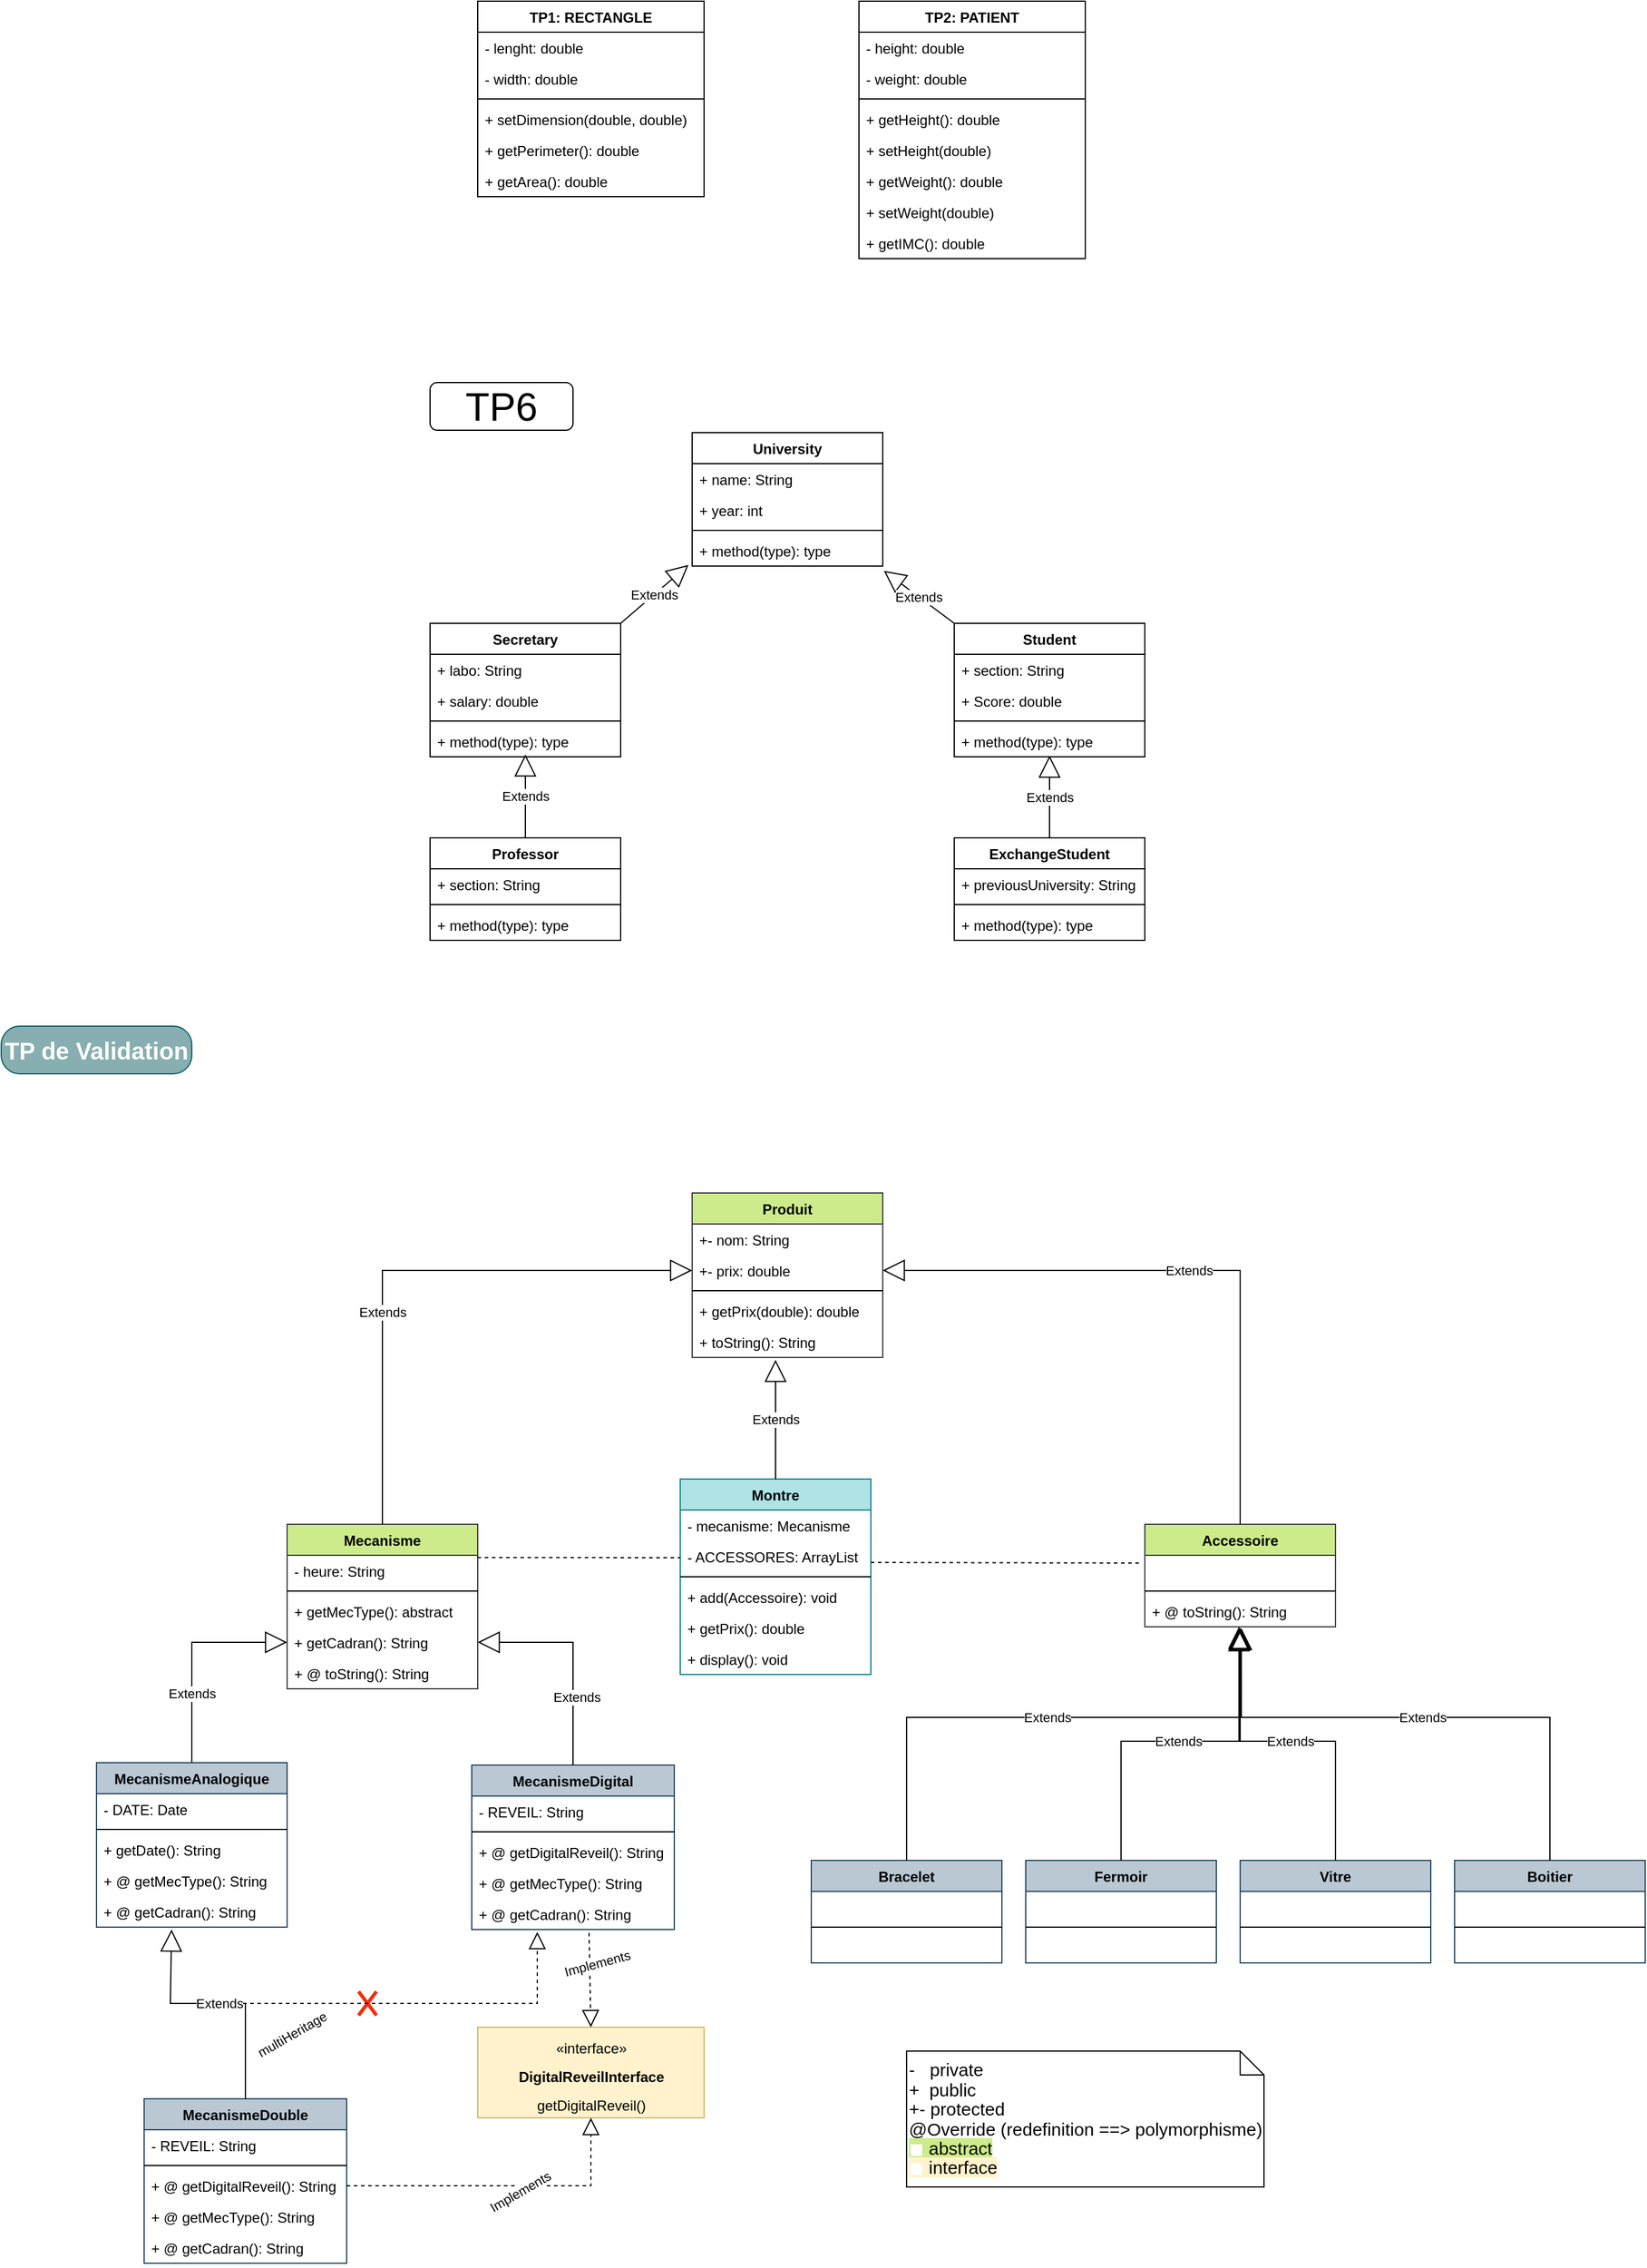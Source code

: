<mxfile version="15.5.6" type="device"><diagram id="7NLvJx-dDChOAggZXdhR" name="Java-POO-TP"><mxGraphModel dx="2292" dy="967" grid="1" gridSize="10" guides="1" tooltips="1" connect="1" arrows="1" fold="1" page="1" pageScale="1" pageWidth="827" pageHeight="1169" math="0" shadow="0"><root><mxCell id="0"/><mxCell id="1" parent="0"/><mxCell id="1Ip_00NGn_N2yyJPVSsx-1" value="TP1: RECTANGLE" style="swimlane;fontStyle=1;align=center;verticalAlign=top;childLayout=stackLayout;horizontal=1;startSize=26;horizontalStack=0;resizeParent=1;resizeParentMax=0;resizeLast=0;collapsible=1;marginBottom=0;" parent="1" vertex="1"><mxGeometry x="120" y="40" width="190" height="164" as="geometry"><mxRectangle x="30" y="40" width="140" height="26" as="alternateBounds"/></mxGeometry></mxCell><mxCell id="1Ip_00NGn_N2yyJPVSsx-2" value="- lenght: double" style="text;strokeColor=none;fillColor=none;align=left;verticalAlign=top;spacingLeft=4;spacingRight=4;overflow=hidden;rotatable=0;points=[[0,0.5],[1,0.5]];portConstraint=eastwest;" parent="1Ip_00NGn_N2yyJPVSsx-1" vertex="1"><mxGeometry y="26" width="190" height="26" as="geometry"/></mxCell><mxCell id="1Ip_00NGn_N2yyJPVSsx-5" value="- width: double" style="text;strokeColor=none;fillColor=none;align=left;verticalAlign=top;spacingLeft=4;spacingRight=4;overflow=hidden;rotatable=0;points=[[0,0.5],[1,0.5]];portConstraint=eastwest;" parent="1Ip_00NGn_N2yyJPVSsx-1" vertex="1"><mxGeometry y="52" width="190" height="26" as="geometry"/></mxCell><mxCell id="1Ip_00NGn_N2yyJPVSsx-3" value="" style="line;strokeWidth=1;fillColor=none;align=left;verticalAlign=middle;spacingTop=-1;spacingLeft=3;spacingRight=3;rotatable=0;labelPosition=right;points=[];portConstraint=eastwest;" parent="1Ip_00NGn_N2yyJPVSsx-1" vertex="1"><mxGeometry y="78" width="190" height="8" as="geometry"/></mxCell><mxCell id="1Ip_00NGn_N2yyJPVSsx-12" value="+ setDimension(double, double)" style="text;strokeColor=none;fillColor=none;align=left;verticalAlign=top;spacingLeft=4;spacingRight=4;overflow=hidden;rotatable=0;points=[[0,0.5],[1,0.5]];portConstraint=eastwest;" parent="1Ip_00NGn_N2yyJPVSsx-1" vertex="1"><mxGeometry y="86" width="190" height="26" as="geometry"/></mxCell><mxCell id="1Ip_00NGn_N2yyJPVSsx-4" value="+ getPerimeter(): double" style="text;strokeColor=none;fillColor=none;align=left;verticalAlign=top;spacingLeft=4;spacingRight=4;overflow=hidden;rotatable=0;points=[[0,0.5],[1,0.5]];portConstraint=eastwest;" parent="1Ip_00NGn_N2yyJPVSsx-1" vertex="1"><mxGeometry y="112" width="190" height="26" as="geometry"/></mxCell><mxCell id="1Ip_00NGn_N2yyJPVSsx-11" value="+ getArea(): double" style="text;strokeColor=none;fillColor=none;align=left;verticalAlign=top;spacingLeft=4;spacingRight=4;overflow=hidden;rotatable=0;points=[[0,0.5],[1,0.5]];portConstraint=eastwest;" parent="1Ip_00NGn_N2yyJPVSsx-1" vertex="1"><mxGeometry y="138" width="190" height="26" as="geometry"/></mxCell><mxCell id="1Ip_00NGn_N2yyJPVSsx-6" value="TP2: PATIENT" style="swimlane;fontStyle=1;align=center;verticalAlign=top;childLayout=stackLayout;horizontal=1;startSize=26;horizontalStack=0;resizeParent=1;resizeParentMax=0;resizeLast=0;collapsible=1;marginBottom=0;" parent="1" vertex="1"><mxGeometry x="440" y="40" width="190" height="216" as="geometry"/></mxCell><mxCell id="1Ip_00NGn_N2yyJPVSsx-7" value="- height: double" style="text;strokeColor=none;fillColor=none;align=left;verticalAlign=top;spacingLeft=4;spacingRight=4;overflow=hidden;rotatable=0;points=[[0,0.5],[1,0.5]];portConstraint=eastwest;" parent="1Ip_00NGn_N2yyJPVSsx-6" vertex="1"><mxGeometry y="26" width="190" height="26" as="geometry"/></mxCell><mxCell id="1Ip_00NGn_N2yyJPVSsx-9" value="- weight: double" style="text;strokeColor=none;fillColor=none;align=left;verticalAlign=top;spacingLeft=4;spacingRight=4;overflow=hidden;rotatable=0;points=[[0,0.5],[1,0.5]];portConstraint=eastwest;" parent="1Ip_00NGn_N2yyJPVSsx-6" vertex="1"><mxGeometry y="52" width="190" height="26" as="geometry"/></mxCell><mxCell id="1Ip_00NGn_N2yyJPVSsx-8" value="" style="line;strokeWidth=1;fillColor=none;align=left;verticalAlign=middle;spacingTop=-1;spacingLeft=3;spacingRight=3;rotatable=0;labelPosition=right;points=[];portConstraint=eastwest;" parent="1Ip_00NGn_N2yyJPVSsx-6" vertex="1"><mxGeometry y="78" width="190" height="8" as="geometry"/></mxCell><mxCell id="1Ip_00NGn_N2yyJPVSsx-10" value="+ getHeight(): double" style="text;strokeColor=none;fillColor=none;align=left;verticalAlign=top;spacingLeft=4;spacingRight=4;overflow=hidden;rotatable=0;points=[[0,0.5],[1,0.5]];portConstraint=eastwest;" parent="1Ip_00NGn_N2yyJPVSsx-6" vertex="1"><mxGeometry y="86" width="190" height="26" as="geometry"/></mxCell><mxCell id="1Ip_00NGn_N2yyJPVSsx-17" value="+ setHeight(double)" style="text;strokeColor=none;fillColor=none;align=left;verticalAlign=top;spacingLeft=4;spacingRight=4;overflow=hidden;rotatable=0;points=[[0,0.5],[1,0.5]];portConstraint=eastwest;" parent="1Ip_00NGn_N2yyJPVSsx-6" vertex="1"><mxGeometry y="112" width="190" height="26" as="geometry"/></mxCell><mxCell id="1Ip_00NGn_N2yyJPVSsx-13" value="+ getWeight(): double" style="text;strokeColor=none;fillColor=none;align=left;verticalAlign=top;spacingLeft=4;spacingRight=4;overflow=hidden;rotatable=0;points=[[0,0.5],[1,0.5]];portConstraint=eastwest;" parent="1Ip_00NGn_N2yyJPVSsx-6" vertex="1"><mxGeometry y="138" width="190" height="26" as="geometry"/></mxCell><mxCell id="1Ip_00NGn_N2yyJPVSsx-18" value="+ setWeight(double)" style="text;strokeColor=none;fillColor=none;align=left;verticalAlign=top;spacingLeft=4;spacingRight=4;overflow=hidden;rotatable=0;points=[[0,0.5],[1,0.5]];portConstraint=eastwest;" parent="1Ip_00NGn_N2yyJPVSsx-6" vertex="1"><mxGeometry y="164" width="190" height="26" as="geometry"/></mxCell><mxCell id="1Ip_00NGn_N2yyJPVSsx-14" value="+ getIMC(): double" style="text;strokeColor=none;fillColor=none;align=left;verticalAlign=top;spacingLeft=4;spacingRight=4;overflow=hidden;rotatable=0;points=[[0,0.5],[1,0.5]];portConstraint=eastwest;" parent="1Ip_00NGn_N2yyJPVSsx-6" vertex="1"><mxGeometry y="190" width="190" height="26" as="geometry"/></mxCell><mxCell id="AFvJJXjj4XspYQ_Ao5Xr-1" value="Professor" style="swimlane;fontStyle=1;align=center;verticalAlign=top;childLayout=stackLayout;horizontal=1;startSize=26;horizontalStack=0;resizeParent=1;resizeParentMax=0;resizeLast=0;collapsible=1;marginBottom=0;" parent="1" vertex="1"><mxGeometry x="80" y="742" width="160" height="86" as="geometry"/></mxCell><mxCell id="AFvJJXjj4XspYQ_Ao5Xr-2" value="+ section: String" style="text;strokeColor=none;fillColor=none;align=left;verticalAlign=top;spacingLeft=4;spacingRight=4;overflow=hidden;rotatable=0;points=[[0,0.5],[1,0.5]];portConstraint=eastwest;" parent="AFvJJXjj4XspYQ_Ao5Xr-1" vertex="1"><mxGeometry y="26" width="160" height="26" as="geometry"/></mxCell><mxCell id="AFvJJXjj4XspYQ_Ao5Xr-3" value="" style="line;strokeWidth=1;fillColor=none;align=left;verticalAlign=middle;spacingTop=-1;spacingLeft=3;spacingRight=3;rotatable=0;labelPosition=right;points=[];portConstraint=eastwest;" parent="AFvJJXjj4XspYQ_Ao5Xr-1" vertex="1"><mxGeometry y="52" width="160" height="8" as="geometry"/></mxCell><mxCell id="AFvJJXjj4XspYQ_Ao5Xr-4" value="+ method(type): type" style="text;strokeColor=none;fillColor=none;align=left;verticalAlign=top;spacingLeft=4;spacingRight=4;overflow=hidden;rotatable=0;points=[[0,0.5],[1,0.5]];portConstraint=eastwest;" parent="AFvJJXjj4XspYQ_Ao5Xr-1" vertex="1"><mxGeometry y="60" width="160" height="26" as="geometry"/></mxCell><mxCell id="AFvJJXjj4XspYQ_Ao5Xr-9" value="ExchangeStudent" style="swimlane;fontStyle=1;align=center;verticalAlign=top;childLayout=stackLayout;horizontal=1;startSize=26;horizontalStack=0;resizeParent=1;resizeParentMax=0;resizeLast=0;collapsible=1;marginBottom=0;" parent="1" vertex="1"><mxGeometry x="520" y="742" width="160" height="86" as="geometry"/></mxCell><mxCell id="AFvJJXjj4XspYQ_Ao5Xr-10" value="+ previousUniversity: String" style="text;strokeColor=none;fillColor=none;align=left;verticalAlign=top;spacingLeft=4;spacingRight=4;overflow=hidden;rotatable=0;points=[[0,0.5],[1,0.5]];portConstraint=eastwest;" parent="AFvJJXjj4XspYQ_Ao5Xr-9" vertex="1"><mxGeometry y="26" width="160" height="26" as="geometry"/></mxCell><mxCell id="AFvJJXjj4XspYQ_Ao5Xr-11" value="" style="line;strokeWidth=1;fillColor=none;align=left;verticalAlign=middle;spacingTop=-1;spacingLeft=3;spacingRight=3;rotatable=0;labelPosition=right;points=[];portConstraint=eastwest;" parent="AFvJJXjj4XspYQ_Ao5Xr-9" vertex="1"><mxGeometry y="52" width="160" height="8" as="geometry"/></mxCell><mxCell id="AFvJJXjj4XspYQ_Ao5Xr-12" value="+ method(type): type" style="text;strokeColor=none;fillColor=none;align=left;verticalAlign=top;spacingLeft=4;spacingRight=4;overflow=hidden;rotatable=0;points=[[0,0.5],[1,0.5]];portConstraint=eastwest;" parent="AFvJJXjj4XspYQ_Ao5Xr-9" vertex="1"><mxGeometry y="60" width="160" height="26" as="geometry"/></mxCell><mxCell id="AFvJJXjj4XspYQ_Ao5Xr-17" value="Student" style="swimlane;fontStyle=1;align=center;verticalAlign=top;childLayout=stackLayout;horizontal=1;startSize=26;horizontalStack=0;resizeParent=1;resizeParentMax=0;resizeLast=0;collapsible=1;marginBottom=0;" parent="1" vertex="1"><mxGeometry x="520" y="562" width="160" height="112" as="geometry"/></mxCell><mxCell id="AFvJJXjj4XspYQ_Ao5Xr-18" value="+ section: String" style="text;strokeColor=none;fillColor=none;align=left;verticalAlign=top;spacingLeft=4;spacingRight=4;overflow=hidden;rotatable=0;points=[[0,0.5],[1,0.5]];portConstraint=eastwest;" parent="AFvJJXjj4XspYQ_Ao5Xr-17" vertex="1"><mxGeometry y="26" width="160" height="26" as="geometry"/></mxCell><mxCell id="AFvJJXjj4XspYQ_Ao5Xr-19" value="+ Score: double" style="text;strokeColor=none;fillColor=none;align=left;verticalAlign=top;spacingLeft=4;spacingRight=4;overflow=hidden;rotatable=0;points=[[0,0.5],[1,0.5]];portConstraint=eastwest;" parent="AFvJJXjj4XspYQ_Ao5Xr-17" vertex="1"><mxGeometry y="52" width="160" height="26" as="geometry"/></mxCell><mxCell id="AFvJJXjj4XspYQ_Ao5Xr-20" value="" style="line;strokeWidth=1;fillColor=none;align=left;verticalAlign=middle;spacingTop=-1;spacingLeft=3;spacingRight=3;rotatable=0;labelPosition=right;points=[];portConstraint=eastwest;" parent="AFvJJXjj4XspYQ_Ao5Xr-17" vertex="1"><mxGeometry y="78" width="160" height="8" as="geometry"/></mxCell><mxCell id="AFvJJXjj4XspYQ_Ao5Xr-21" value="+ method(type): type" style="text;strokeColor=none;fillColor=none;align=left;verticalAlign=top;spacingLeft=4;spacingRight=4;overflow=hidden;rotatable=0;points=[[0,0.5],[1,0.5]];portConstraint=eastwest;" parent="AFvJJXjj4XspYQ_Ao5Xr-17" vertex="1"><mxGeometry y="86" width="160" height="26" as="geometry"/></mxCell><mxCell id="AFvJJXjj4XspYQ_Ao5Xr-22" value="Secretary" style="swimlane;fontStyle=1;align=center;verticalAlign=top;childLayout=stackLayout;horizontal=1;startSize=26;horizontalStack=0;resizeParent=1;resizeParentMax=0;resizeLast=0;collapsible=1;marginBottom=0;" parent="1" vertex="1"><mxGeometry x="80" y="562" width="160" height="112" as="geometry"/></mxCell><mxCell id="AFvJJXjj4XspYQ_Ao5Xr-23" value="+ labo: String" style="text;strokeColor=none;fillColor=none;align=left;verticalAlign=top;spacingLeft=4;spacingRight=4;overflow=hidden;rotatable=0;points=[[0,0.5],[1,0.5]];portConstraint=eastwest;" parent="AFvJJXjj4XspYQ_Ao5Xr-22" vertex="1"><mxGeometry y="26" width="160" height="26" as="geometry"/></mxCell><mxCell id="AFvJJXjj4XspYQ_Ao5Xr-24" value="+ salary: double" style="text;strokeColor=none;fillColor=none;align=left;verticalAlign=top;spacingLeft=4;spacingRight=4;overflow=hidden;rotatable=0;points=[[0,0.5],[1,0.5]];portConstraint=eastwest;" parent="AFvJJXjj4XspYQ_Ao5Xr-22" vertex="1"><mxGeometry y="52" width="160" height="26" as="geometry"/></mxCell><mxCell id="AFvJJXjj4XspYQ_Ao5Xr-25" value="" style="line;strokeWidth=1;fillColor=none;align=left;verticalAlign=middle;spacingTop=-1;spacingLeft=3;spacingRight=3;rotatable=0;labelPosition=right;points=[];portConstraint=eastwest;" parent="AFvJJXjj4XspYQ_Ao5Xr-22" vertex="1"><mxGeometry y="78" width="160" height="8" as="geometry"/></mxCell><mxCell id="AFvJJXjj4XspYQ_Ao5Xr-26" value="+ method(type): type" style="text;strokeColor=none;fillColor=none;align=left;verticalAlign=top;spacingLeft=4;spacingRight=4;overflow=hidden;rotatable=0;points=[[0,0.5],[1,0.5]];portConstraint=eastwest;" parent="AFvJJXjj4XspYQ_Ao5Xr-22" vertex="1"><mxGeometry y="86" width="160" height="26" as="geometry"/></mxCell><mxCell id="AFvJJXjj4XspYQ_Ao5Xr-27" value="University" style="swimlane;fontStyle=1;align=center;verticalAlign=top;childLayout=stackLayout;horizontal=1;startSize=26;horizontalStack=0;resizeParent=1;resizeParentMax=0;resizeLast=0;collapsible=1;marginBottom=0;" parent="1" vertex="1"><mxGeometry x="300" y="402" width="160" height="112" as="geometry"/></mxCell><mxCell id="AFvJJXjj4XspYQ_Ao5Xr-28" value="+ name: String" style="text;strokeColor=none;fillColor=none;align=left;verticalAlign=top;spacingLeft=4;spacingRight=4;overflow=hidden;rotatable=0;points=[[0,0.5],[1,0.5]];portConstraint=eastwest;" parent="AFvJJXjj4XspYQ_Ao5Xr-27" vertex="1"><mxGeometry y="26" width="160" height="26" as="geometry"/></mxCell><mxCell id="AFvJJXjj4XspYQ_Ao5Xr-29" value="+ year: int" style="text;strokeColor=none;fillColor=none;align=left;verticalAlign=top;spacingLeft=4;spacingRight=4;overflow=hidden;rotatable=0;points=[[0,0.5],[1,0.5]];portConstraint=eastwest;" parent="AFvJJXjj4XspYQ_Ao5Xr-27" vertex="1"><mxGeometry y="52" width="160" height="26" as="geometry"/></mxCell><mxCell id="AFvJJXjj4XspYQ_Ao5Xr-30" value="" style="line;strokeWidth=1;fillColor=none;align=left;verticalAlign=middle;spacingTop=-1;spacingLeft=3;spacingRight=3;rotatable=0;labelPosition=right;points=[];portConstraint=eastwest;" parent="AFvJJXjj4XspYQ_Ao5Xr-27" vertex="1"><mxGeometry y="78" width="160" height="8" as="geometry"/></mxCell><mxCell id="AFvJJXjj4XspYQ_Ao5Xr-31" value="+ method(type): type" style="text;strokeColor=none;fillColor=none;align=left;verticalAlign=top;spacingLeft=4;spacingRight=4;overflow=hidden;rotatable=0;points=[[0,0.5],[1,0.5]];portConstraint=eastwest;" parent="AFvJJXjj4XspYQ_Ao5Xr-27" vertex="1"><mxGeometry y="86" width="160" height="26" as="geometry"/></mxCell><mxCell id="AFvJJXjj4XspYQ_Ao5Xr-32" value="Extends" style="endArrow=block;endSize=16;endFill=0;html=1;rounded=0;entryX=-0.019;entryY=0.962;entryDx=0;entryDy=0;entryPerimeter=0;exitX=1;exitY=0;exitDx=0;exitDy=0;" parent="1" source="AFvJJXjj4XspYQ_Ao5Xr-22" target="AFvJJXjj4XspYQ_Ao5Xr-31" edge="1"><mxGeometry width="160" relative="1" as="geometry"><mxPoint x="20" y="552" as="sourcePoint"/><mxPoint x="180" y="552" as="targetPoint"/></mxGeometry></mxCell><mxCell id="AFvJJXjj4XspYQ_Ao5Xr-33" value="Extends" style="endArrow=block;endSize=16;endFill=0;html=1;rounded=0;entryX=1.006;entryY=1.154;entryDx=0;entryDy=0;entryPerimeter=0;exitX=0;exitY=0;exitDx=0;exitDy=0;" parent="1" source="AFvJJXjj4XspYQ_Ao5Xr-17" target="AFvJJXjj4XspYQ_Ao5Xr-31" edge="1"><mxGeometry width="160" relative="1" as="geometry"><mxPoint x="250" y="640" as="sourcePoint"/><mxPoint x="363" y="554.002" as="targetPoint"/></mxGeometry></mxCell><mxCell id="AFvJJXjj4XspYQ_Ao5Xr-34" value="Extends" style="endArrow=block;endSize=16;endFill=0;html=1;rounded=0;exitX=0.5;exitY=0;exitDx=0;exitDy=0;" parent="1" source="AFvJJXjj4XspYQ_Ao5Xr-1" edge="1"><mxGeometry width="160" relative="1" as="geometry"><mxPoint x="-30" y="802" as="sourcePoint"/><mxPoint x="160" y="672" as="targetPoint"/></mxGeometry></mxCell><mxCell id="AFvJJXjj4XspYQ_Ao5Xr-35" value="Extends" style="endArrow=block;endSize=16;endFill=0;html=1;rounded=0;entryX=0.5;entryY=0.962;entryDx=0;entryDy=0;entryPerimeter=0;exitX=0.5;exitY=0;exitDx=0;exitDy=0;" parent="1" source="AFvJJXjj4XspYQ_Ao5Xr-9" target="AFvJJXjj4XspYQ_Ao5Xr-21" edge="1"><mxGeometry width="160" relative="1" as="geometry"><mxPoint x="550" y="802" as="sourcePoint"/><mxPoint x="606.96" y="812.002" as="targetPoint"/></mxGeometry></mxCell><mxCell id="AFvJJXjj4XspYQ_Ao5Xr-36" value="&lt;font style=&quot;font-size: 33px&quot;&gt;TP6&lt;/font&gt;" style="rounded=1;whiteSpace=wrap;html=1;" parent="1" vertex="1"><mxGeometry x="80" y="360" width="120" height="40" as="geometry"/></mxCell><mxCell id="9vx7oB6slIknkh0LOiSo-1" value="Produit" style="swimlane;fontStyle=1;align=center;verticalAlign=top;childLayout=stackLayout;horizontal=1;startSize=26;horizontalStack=0;resizeParent=1;resizeParentMax=0;resizeLast=0;collapsible=1;marginBottom=0;fillColor=#cdeb8b;strokeColor=#36393d;" parent="1" vertex="1"><mxGeometry x="300" y="1040" width="160" height="138" as="geometry"><mxRectangle x="300" y="1040" width="70" height="26" as="alternateBounds"/></mxGeometry></mxCell><mxCell id="9vx7oB6slIknkh0LOiSo-68" value="+- nom: String" style="text;strokeColor=none;fillColor=none;align=left;verticalAlign=top;spacingLeft=4;spacingRight=4;overflow=hidden;rotatable=0;points=[[0,0.5],[1,0.5]];portConstraint=eastwest;" parent="9vx7oB6slIknkh0LOiSo-1" vertex="1"><mxGeometry y="26" width="160" height="26" as="geometry"/></mxCell><mxCell id="9vx7oB6slIknkh0LOiSo-2" value="+- prix: double" style="text;strokeColor=none;fillColor=none;align=left;verticalAlign=top;spacingLeft=4;spacingRight=4;overflow=hidden;rotatable=0;points=[[0,0.5],[1,0.5]];portConstraint=eastwest;" parent="9vx7oB6slIknkh0LOiSo-1" vertex="1"><mxGeometry y="52" width="160" height="26" as="geometry"/></mxCell><mxCell id="9vx7oB6slIknkh0LOiSo-3" value="" style="line;strokeWidth=1;fillColor=none;align=left;verticalAlign=middle;spacingTop=-1;spacingLeft=3;spacingRight=3;rotatable=0;labelPosition=right;points=[];portConstraint=eastwest;" parent="9vx7oB6slIknkh0LOiSo-1" vertex="1"><mxGeometry y="78" width="160" height="8" as="geometry"/></mxCell><mxCell id="9vx7oB6slIknkh0LOiSo-4" value="+ getPrix(double): double" style="text;strokeColor=none;fillColor=none;align=left;verticalAlign=top;spacingLeft=4;spacingRight=4;overflow=hidden;rotatable=0;points=[[0,0.5],[1,0.5]];portConstraint=eastwest;" parent="9vx7oB6slIknkh0LOiSo-1" vertex="1"><mxGeometry y="86" width="160" height="26" as="geometry"/></mxCell><mxCell id="9vx7oB6slIknkh0LOiSo-82" value="+ toString(): String" style="text;strokeColor=none;fillColor=none;align=left;verticalAlign=top;spacingLeft=4;spacingRight=4;overflow=hidden;rotatable=0;points=[[0,0.5],[1,0.5]];portConstraint=eastwest;" parent="9vx7oB6slIknkh0LOiSo-1" vertex="1"><mxGeometry y="112" width="160" height="26" as="geometry"/></mxCell><mxCell id="9vx7oB6slIknkh0LOiSo-9" value="Montre" style="swimlane;fontStyle=1;align=center;verticalAlign=top;childLayout=stackLayout;horizontal=1;startSize=26;horizontalStack=0;resizeParent=1;resizeParentMax=0;resizeLast=0;collapsible=1;marginBottom=0;fillColor=#b0e3e6;strokeColor=#0e8088;" parent="1" vertex="1"><mxGeometry x="290" y="1280" width="160" height="164" as="geometry"/></mxCell><mxCell id="9vx7oB6slIknkh0LOiSo-10" value="- mecanisme: Mecanisme" style="text;strokeColor=none;fillColor=none;align=left;verticalAlign=top;spacingLeft=4;spacingRight=4;overflow=hidden;rotatable=0;points=[[0,0.5],[1,0.5]];portConstraint=eastwest;" parent="9vx7oB6slIknkh0LOiSo-9" vertex="1"><mxGeometry y="26" width="160" height="26" as="geometry"/></mxCell><mxCell id="9vx7oB6slIknkh0LOiSo-83" value="- ACCESSORES: ArrayList" style="text;strokeColor=none;fillColor=none;align=left;verticalAlign=top;spacingLeft=4;spacingRight=4;overflow=hidden;rotatable=0;points=[[0,0.5],[1,0.5]];portConstraint=eastwest;" parent="9vx7oB6slIknkh0LOiSo-9" vertex="1"><mxGeometry y="52" width="160" height="26" as="geometry"/></mxCell><mxCell id="9vx7oB6slIknkh0LOiSo-11" value="" style="line;strokeWidth=1;fillColor=none;align=left;verticalAlign=middle;spacingTop=-1;spacingLeft=3;spacingRight=3;rotatable=0;labelPosition=right;points=[];portConstraint=eastwest;" parent="9vx7oB6slIknkh0LOiSo-9" vertex="1"><mxGeometry y="78" width="160" height="8" as="geometry"/></mxCell><mxCell id="9vx7oB6slIknkh0LOiSo-12" value="+ add(Accessoire): void" style="text;strokeColor=none;fillColor=none;align=left;verticalAlign=top;spacingLeft=4;spacingRight=4;overflow=hidden;rotatable=0;points=[[0,0.5],[1,0.5]];portConstraint=eastwest;" parent="9vx7oB6slIknkh0LOiSo-9" vertex="1"><mxGeometry y="86" width="160" height="26" as="geometry"/></mxCell><mxCell id="9vx7oB6slIknkh0LOiSo-84" value="+ getPrix(): double" style="text;strokeColor=none;fillColor=none;align=left;verticalAlign=top;spacingLeft=4;spacingRight=4;overflow=hidden;rotatable=0;points=[[0,0.5],[1,0.5]];portConstraint=eastwest;" parent="9vx7oB6slIknkh0LOiSo-9" vertex="1"><mxGeometry y="112" width="160" height="26" as="geometry"/></mxCell><mxCell id="9vx7oB6slIknkh0LOiSo-85" value="+ display(): void" style="text;strokeColor=none;fillColor=none;align=left;verticalAlign=top;spacingLeft=4;spacingRight=4;overflow=hidden;rotatable=0;points=[[0,0.5],[1,0.5]];portConstraint=eastwest;" parent="9vx7oB6slIknkh0LOiSo-9" vertex="1"><mxGeometry y="138" width="160" height="26" as="geometry"/></mxCell><mxCell id="9vx7oB6slIknkh0LOiSo-13" value="Mecanisme" style="swimlane;fontStyle=1;align=center;verticalAlign=top;childLayout=stackLayout;horizontal=1;startSize=26;horizontalStack=0;resizeParent=1;resizeParentMax=0;resizeLast=0;collapsible=1;marginBottom=0;fillColor=#cdeb8b;strokeColor=#36393d;" parent="1" vertex="1"><mxGeometry x="-40" y="1318" width="160" height="138" as="geometry"><mxRectangle x="-40" y="1318" width="100" height="26" as="alternateBounds"/></mxGeometry></mxCell><mxCell id="9vx7oB6slIknkh0LOiSo-14" value="- heure: String" style="text;strokeColor=none;fillColor=none;align=left;verticalAlign=top;spacingLeft=4;spacingRight=4;overflow=hidden;rotatable=0;points=[[0,0.5],[1,0.5]];portConstraint=eastwest;" parent="9vx7oB6slIknkh0LOiSo-13" vertex="1"><mxGeometry y="26" width="160" height="26" as="geometry"/></mxCell><mxCell id="9vx7oB6slIknkh0LOiSo-15" value="" style="line;strokeWidth=1;fillColor=none;align=left;verticalAlign=middle;spacingTop=-1;spacingLeft=3;spacingRight=3;rotatable=0;labelPosition=right;points=[];portConstraint=eastwest;" parent="9vx7oB6slIknkh0LOiSo-13" vertex="1"><mxGeometry y="52" width="160" height="8" as="geometry"/></mxCell><mxCell id="9vx7oB6slIknkh0LOiSo-16" value="+ getMecType(): abstract" style="text;strokeColor=none;fillColor=none;align=left;verticalAlign=top;spacingLeft=4;spacingRight=4;overflow=hidden;rotatable=0;points=[[0,0.5],[1,0.5]];portConstraint=eastwest;" parent="9vx7oB6slIknkh0LOiSo-13" vertex="1"><mxGeometry y="60" width="160" height="26" as="geometry"/></mxCell><mxCell id="9vx7oB6slIknkh0LOiSo-62" value="+ getCadran(): String" style="text;strokeColor=none;fillColor=none;align=left;verticalAlign=top;spacingLeft=4;spacingRight=4;overflow=hidden;rotatable=0;points=[[0,0.5],[1,0.5]];portConstraint=eastwest;" parent="9vx7oB6slIknkh0LOiSo-13" vertex="1"><mxGeometry y="86" width="160" height="26" as="geometry"/></mxCell><mxCell id="9vx7oB6slIknkh0LOiSo-86" value="+ @ toString(): String" style="text;strokeColor=none;fillColor=none;align=left;verticalAlign=top;spacingLeft=4;spacingRight=4;overflow=hidden;rotatable=0;points=[[0,0.5],[1,0.5]];portConstraint=eastwest;" parent="9vx7oB6slIknkh0LOiSo-13" vertex="1"><mxGeometry y="112" width="160" height="26" as="geometry"/></mxCell><mxCell id="9vx7oB6slIknkh0LOiSo-17" value="Accessoire" style="swimlane;fontStyle=1;align=center;verticalAlign=top;childLayout=stackLayout;horizontal=1;startSize=26;horizontalStack=0;resizeParent=1;resizeParentMax=0;resizeLast=0;collapsible=1;marginBottom=0;fillColor=#cdeb8b;strokeColor=#36393d;" parent="1" vertex="1"><mxGeometry x="680" y="1318" width="160" height="86" as="geometry"/></mxCell><mxCell id="9vx7oB6slIknkh0LOiSo-69" value="   " style="text;strokeColor=none;fillColor=none;align=left;verticalAlign=top;spacingLeft=4;spacingRight=4;overflow=hidden;rotatable=0;points=[[0,0.5],[1,0.5]];portConstraint=eastwest;" parent="9vx7oB6slIknkh0LOiSo-17" vertex="1"><mxGeometry y="26" width="160" height="26" as="geometry"/></mxCell><mxCell id="9vx7oB6slIknkh0LOiSo-19" value="" style="line;strokeWidth=1;fillColor=none;align=left;verticalAlign=middle;spacingTop=-1;spacingLeft=3;spacingRight=3;rotatable=0;labelPosition=right;points=[];portConstraint=eastwest;" parent="9vx7oB6slIknkh0LOiSo-17" vertex="1"><mxGeometry y="52" width="160" height="8" as="geometry"/></mxCell><mxCell id="9vx7oB6slIknkh0LOiSo-20" value="+ @ toString(): String" style="text;strokeColor=none;fillColor=none;align=left;verticalAlign=top;spacingLeft=4;spacingRight=4;overflow=hidden;rotatable=0;points=[[0,0.5],[1,0.5]];portConstraint=eastwest;" parent="9vx7oB6slIknkh0LOiSo-17" vertex="1"><mxGeometry y="60" width="160" height="26" as="geometry"/></mxCell><mxCell id="9vx7oB6slIknkh0LOiSo-21" value="Extends" style="endArrow=block;endSize=16;endFill=0;html=1;rounded=0;" parent="1" source="9vx7oB6slIknkh0LOiSo-9" edge="1"><mxGeometry width="160" relative="1" as="geometry"><mxPoint x="330" y="1010" as="sourcePoint"/><mxPoint x="370" y="1180" as="targetPoint"/></mxGeometry></mxCell><mxCell id="9vx7oB6slIknkh0LOiSo-22" value="Extends" style="endArrow=block;endSize=16;endFill=0;html=1;rounded=0;exitX=0.5;exitY=0;exitDx=0;exitDy=0;entryX=0;entryY=0.5;entryDx=0;entryDy=0;" parent="1" source="9vx7oB6slIknkh0LOiSo-13" target="9vx7oB6slIknkh0LOiSo-2" edge="1"><mxGeometry x="-0.248" width="160" relative="1" as="geometry"><mxPoint x="250" y="1162" as="sourcePoint"/><mxPoint x="388.08" y="1045.998" as="targetPoint"/><Array as="points"><mxPoint x="40" y="1105"/></Array><mxPoint as="offset"/></mxGeometry></mxCell><mxCell id="9vx7oB6slIknkh0LOiSo-23" value="Extends" style="endArrow=block;endSize=16;endFill=0;html=1;rounded=0;exitX=0.5;exitY=0;exitDx=0;exitDy=0;entryX=1;entryY=0.5;entryDx=0;entryDy=0;" parent="1" source="9vx7oB6slIknkh0LOiSo-17" target="9vx7oB6slIknkh0LOiSo-2" edge="1"><mxGeometry width="160" relative="1" as="geometry"><mxPoint x="720" y="1105" as="sourcePoint"/><mxPoint x="308.08" y="1053.998" as="targetPoint"/><Array as="points"><mxPoint x="760" y="1105"/></Array></mxGeometry></mxCell><mxCell id="9vx7oB6slIknkh0LOiSo-24" value="Fermoir" style="swimlane;fontStyle=1;align=center;verticalAlign=top;childLayout=stackLayout;horizontal=1;startSize=26;horizontalStack=0;resizeParent=1;resizeParentMax=0;resizeLast=0;collapsible=1;marginBottom=0;fillColor=#bac8d3;strokeColor=#23445d;" parent="1" vertex="1"><mxGeometry x="580" y="1600" width="160" height="86" as="geometry"/></mxCell><mxCell id="9vx7oB6slIknkh0LOiSo-25" value="    " style="text;strokeColor=none;fillColor=none;align=left;verticalAlign=top;spacingLeft=4;spacingRight=4;overflow=hidden;rotatable=0;points=[[0,0.5],[1,0.5]];portConstraint=eastwest;" parent="9vx7oB6slIknkh0LOiSo-24" vertex="1"><mxGeometry y="26" width="160" height="26" as="geometry"/></mxCell><mxCell id="9vx7oB6slIknkh0LOiSo-26" value="" style="line;strokeWidth=1;fillColor=none;align=left;verticalAlign=middle;spacingTop=-1;spacingLeft=3;spacingRight=3;rotatable=0;labelPosition=right;points=[];portConstraint=eastwest;" parent="9vx7oB6slIknkh0LOiSo-24" vertex="1"><mxGeometry y="52" width="160" height="8" as="geometry"/></mxCell><mxCell id="9vx7oB6slIknkh0LOiSo-27" value="    " style="text;strokeColor=none;fillColor=none;align=left;verticalAlign=top;spacingLeft=4;spacingRight=4;overflow=hidden;rotatable=0;points=[[0,0.5],[1,0.5]];portConstraint=eastwest;" parent="9vx7oB6slIknkh0LOiSo-24" vertex="1"><mxGeometry y="60" width="160" height="26" as="geometry"/></mxCell><mxCell id="9vx7oB6slIknkh0LOiSo-28" value="Bracelet" style="swimlane;fontStyle=1;align=center;verticalAlign=top;childLayout=stackLayout;horizontal=1;startSize=26;horizontalStack=0;resizeParent=1;resizeParentMax=0;resizeLast=0;collapsible=1;marginBottom=0;fillColor=#bac8d3;strokeColor=#23445d;" parent="1" vertex="1"><mxGeometry x="400" y="1600" width="160" height="86" as="geometry"/></mxCell><mxCell id="9vx7oB6slIknkh0LOiSo-29" value="    " style="text;strokeColor=none;fillColor=none;align=left;verticalAlign=top;spacingLeft=4;spacingRight=4;overflow=hidden;rotatable=0;points=[[0,0.5],[1,0.5]];portConstraint=eastwest;" parent="9vx7oB6slIknkh0LOiSo-28" vertex="1"><mxGeometry y="26" width="160" height="26" as="geometry"/></mxCell><mxCell id="9vx7oB6slIknkh0LOiSo-30" value="" style="line;strokeWidth=1;fillColor=none;align=left;verticalAlign=middle;spacingTop=-1;spacingLeft=3;spacingRight=3;rotatable=0;labelPosition=right;points=[];portConstraint=eastwest;" parent="9vx7oB6slIknkh0LOiSo-28" vertex="1"><mxGeometry y="52" width="160" height="8" as="geometry"/></mxCell><mxCell id="9vx7oB6slIknkh0LOiSo-31" value="    " style="text;strokeColor=none;fillColor=none;align=left;verticalAlign=top;spacingLeft=4;spacingRight=4;overflow=hidden;rotatable=0;points=[[0,0.5],[1,0.5]];portConstraint=eastwest;" parent="9vx7oB6slIknkh0LOiSo-28" vertex="1"><mxGeometry y="60" width="160" height="26" as="geometry"/></mxCell><mxCell id="9vx7oB6slIknkh0LOiSo-32" value="Boitier" style="swimlane;fontStyle=1;align=center;verticalAlign=top;childLayout=stackLayout;horizontal=1;startSize=26;horizontalStack=0;resizeParent=1;resizeParentMax=0;resizeLast=0;collapsible=1;marginBottom=0;fillColor=#bac8d3;strokeColor=#23445d;" parent="1" vertex="1"><mxGeometry x="940" y="1600" width="160" height="86" as="geometry"/></mxCell><mxCell id="9vx7oB6slIknkh0LOiSo-33" value="    " style="text;strokeColor=none;fillColor=none;align=left;verticalAlign=top;spacingLeft=4;spacingRight=4;overflow=hidden;rotatable=0;points=[[0,0.5],[1,0.5]];portConstraint=eastwest;" parent="9vx7oB6slIknkh0LOiSo-32" vertex="1"><mxGeometry y="26" width="160" height="26" as="geometry"/></mxCell><mxCell id="9vx7oB6slIknkh0LOiSo-34" value="" style="line;strokeWidth=1;fillColor=none;align=left;verticalAlign=middle;spacingTop=-1;spacingLeft=3;spacingRight=3;rotatable=0;labelPosition=right;points=[];portConstraint=eastwest;" parent="9vx7oB6slIknkh0LOiSo-32" vertex="1"><mxGeometry y="52" width="160" height="8" as="geometry"/></mxCell><mxCell id="9vx7oB6slIknkh0LOiSo-35" value="    " style="text;strokeColor=none;fillColor=none;align=left;verticalAlign=top;spacingLeft=4;spacingRight=4;overflow=hidden;rotatable=0;points=[[0,0.5],[1,0.5]];portConstraint=eastwest;" parent="9vx7oB6slIknkh0LOiSo-32" vertex="1"><mxGeometry y="60" width="160" height="26" as="geometry"/></mxCell><mxCell id="9vx7oB6slIknkh0LOiSo-36" value="Extends" style="endArrow=block;endSize=16;endFill=0;html=1;rounded=0;exitX=0.5;exitY=0;exitDx=0;exitDy=0;entryX=0.5;entryY=1.038;entryDx=0;entryDy=0;entryPerimeter=0;" parent="1" source="9vx7oB6slIknkh0LOiSo-24" target="9vx7oB6slIknkh0LOiSo-20" edge="1"><mxGeometry width="160" relative="1" as="geometry"><mxPoint x="680" y="1370" as="sourcePoint"/><mxPoint x="790" y="1200" as="targetPoint"/><Array as="points"><mxPoint x="660" y="1500"/><mxPoint x="760" y="1500"/></Array></mxGeometry></mxCell><mxCell id="9vx7oB6slIknkh0LOiSo-37" value="Extends" style="endArrow=block;endSize=16;endFill=0;html=1;rounded=0;exitX=0.5;exitY=0;exitDx=0;exitDy=0;entryX=0.506;entryY=1.038;entryDx=0;entryDy=0;entryPerimeter=0;" parent="1" source="9vx7oB6slIknkh0LOiSo-28" target="9vx7oB6slIknkh0LOiSo-20" edge="1"><mxGeometry width="160" relative="1" as="geometry"><mxPoint x="530" y="1410" as="sourcePoint"/><mxPoint x="640" y="1290" as="targetPoint"/><Array as="points"><mxPoint x="480" y="1480"/><mxPoint x="761" y="1480"/></Array></mxGeometry></mxCell><mxCell id="9vx7oB6slIknkh0LOiSo-38" value="Extends" style="endArrow=block;endSize=16;endFill=0;html=1;rounded=0;exitX=0.5;exitY=0;exitDx=0;exitDy=0;entryX=0.494;entryY=1.077;entryDx=0;entryDy=0;entryPerimeter=0;" parent="1" source="9vx7oB6slIknkh0LOiSo-32" target="9vx7oB6slIknkh0LOiSo-20" edge="1"><mxGeometry width="160" relative="1" as="geometry"><mxPoint x="690" y="1410" as="sourcePoint"/><mxPoint x="800" y="1490" as="targetPoint"/><Array as="points"><mxPoint x="1020" y="1480"/><mxPoint x="759" y="1480"/></Array></mxGeometry></mxCell><mxCell id="9vx7oB6slIknkh0LOiSo-39" value="Vitre" style="swimlane;fontStyle=1;align=center;verticalAlign=top;childLayout=stackLayout;horizontal=1;startSize=26;horizontalStack=0;resizeParent=1;resizeParentMax=0;resizeLast=0;collapsible=1;marginBottom=0;fillColor=#bac8d3;strokeColor=#23445d;" parent="1" vertex="1"><mxGeometry x="760" y="1600" width="160" height="86" as="geometry"/></mxCell><mxCell id="9vx7oB6slIknkh0LOiSo-40" value="    " style="text;strokeColor=none;fillColor=none;align=left;verticalAlign=top;spacingLeft=4;spacingRight=4;overflow=hidden;rotatable=0;points=[[0,0.5],[1,0.5]];portConstraint=eastwest;" parent="9vx7oB6slIknkh0LOiSo-39" vertex="1"><mxGeometry y="26" width="160" height="26" as="geometry"/></mxCell><mxCell id="9vx7oB6slIknkh0LOiSo-41" value="" style="line;strokeWidth=1;fillColor=none;align=left;verticalAlign=middle;spacingTop=-1;spacingLeft=3;spacingRight=3;rotatable=0;labelPosition=right;points=[];portConstraint=eastwest;" parent="9vx7oB6slIknkh0LOiSo-39" vertex="1"><mxGeometry y="52" width="160" height="8" as="geometry"/></mxCell><mxCell id="9vx7oB6slIknkh0LOiSo-42" value="    " style="text;strokeColor=none;fillColor=none;align=left;verticalAlign=top;spacingLeft=4;spacingRight=4;overflow=hidden;rotatable=0;points=[[0,0.5],[1,0.5]];portConstraint=eastwest;" parent="9vx7oB6slIknkh0LOiSo-39" vertex="1"><mxGeometry y="60" width="160" height="26" as="geometry"/></mxCell><mxCell id="9vx7oB6slIknkh0LOiSo-43" value="Extends" style="endArrow=block;endSize=16;endFill=0;html=1;rounded=0;entryX=0.494;entryY=1;entryDx=0;entryDy=0;exitX=0.5;exitY=0;exitDx=0;exitDy=0;entryPerimeter=0;" parent="1" source="9vx7oB6slIknkh0LOiSo-39" target="9vx7oB6slIknkh0LOiSo-20" edge="1"><mxGeometry width="160" relative="1" as="geometry"><mxPoint x="818.08" y="1166" as="sourcePoint"/><mxPoint x="880" y="1105" as="targetPoint"/><Array as="points"><mxPoint x="840" y="1500"/><mxPoint x="759" y="1500"/></Array></mxGeometry></mxCell><mxCell id="9vx7oB6slIknkh0LOiSo-44" value="MecanismeDigital" style="swimlane;fontStyle=1;align=center;verticalAlign=top;childLayout=stackLayout;horizontal=1;startSize=26;horizontalStack=0;resizeParent=1;resizeParentMax=0;resizeLast=0;collapsible=1;marginBottom=0;fillColor=#bac8d3;strokeColor=#23445d;" parent="1" vertex="1"><mxGeometry x="115" y="1520" width="170" height="138" as="geometry"><mxRectangle x="115" y="1520" width="130" height="26" as="alternateBounds"/></mxGeometry></mxCell><mxCell id="9vx7oB6slIknkh0LOiSo-45" value="- REVEIL: String" style="text;strokeColor=none;fillColor=none;align=left;verticalAlign=top;spacingLeft=4;spacingRight=4;overflow=hidden;rotatable=0;points=[[0,0.5],[1,0.5]];portConstraint=eastwest;" parent="9vx7oB6slIknkh0LOiSo-44" vertex="1"><mxGeometry y="26" width="170" height="26" as="geometry"/></mxCell><mxCell id="9vx7oB6slIknkh0LOiSo-46" value="" style="line;strokeWidth=1;fillColor=none;align=left;verticalAlign=middle;spacingTop=-1;spacingLeft=3;spacingRight=3;rotatable=0;labelPosition=right;points=[];portConstraint=eastwest;" parent="9vx7oB6slIknkh0LOiSo-44" vertex="1"><mxGeometry y="52" width="170" height="8" as="geometry"/></mxCell><mxCell id="9vx7oB6slIknkh0LOiSo-47" value="+ @ getDigitalReveil(): String" style="text;strokeColor=none;fillColor=none;align=left;verticalAlign=top;spacingLeft=4;spacingRight=4;overflow=hidden;rotatable=0;points=[[0,0.5],[1,0.5]];portConstraint=eastwest;" parent="9vx7oB6slIknkh0LOiSo-44" vertex="1"><mxGeometry y="60" width="170" height="26" as="geometry"/></mxCell><mxCell id="9vx7oB6slIknkh0LOiSo-90" value="+ @ getMecType(): String" style="text;strokeColor=none;fillColor=none;align=left;verticalAlign=top;spacingLeft=4;spacingRight=4;overflow=hidden;rotatable=0;points=[[0,0.5],[1,0.5]];portConstraint=eastwest;" parent="9vx7oB6slIknkh0LOiSo-44" vertex="1"><mxGeometry y="86" width="170" height="26" as="geometry"/></mxCell><mxCell id="9vx7oB6slIknkh0LOiSo-91" value="+ @ getCadran(): String" style="text;strokeColor=none;fillColor=none;align=left;verticalAlign=top;spacingLeft=4;spacingRight=4;overflow=hidden;rotatable=0;points=[[0,0.5],[1,0.5]];portConstraint=eastwest;" parent="9vx7oB6slIknkh0LOiSo-44" vertex="1"><mxGeometry y="112" width="170" height="26" as="geometry"/></mxCell><mxCell id="9vx7oB6slIknkh0LOiSo-48" value="MecanismeAnalogique" style="swimlane;fontStyle=1;align=center;verticalAlign=top;childLayout=stackLayout;horizontal=1;startSize=26;horizontalStack=0;resizeParent=1;resizeParentMax=0;resizeLast=0;collapsible=1;marginBottom=0;fillColor=#bac8d3;strokeColor=#23445d;" parent="1" vertex="1"><mxGeometry x="-200" y="1518" width="160" height="138" as="geometry"/></mxCell><mxCell id="9vx7oB6slIknkh0LOiSo-49" value="- DATE: Date" style="text;strokeColor=none;fillColor=none;align=left;verticalAlign=top;spacingLeft=4;spacingRight=4;overflow=hidden;rotatable=0;points=[[0,0.5],[1,0.5]];portConstraint=eastwest;" parent="9vx7oB6slIknkh0LOiSo-48" vertex="1"><mxGeometry y="26" width="160" height="26" as="geometry"/></mxCell><mxCell id="9vx7oB6slIknkh0LOiSo-50" value="" style="line;strokeWidth=1;fillColor=none;align=left;verticalAlign=middle;spacingTop=-1;spacingLeft=3;spacingRight=3;rotatable=0;labelPosition=right;points=[];portConstraint=eastwest;" parent="9vx7oB6slIknkh0LOiSo-48" vertex="1"><mxGeometry y="52" width="160" height="8" as="geometry"/></mxCell><mxCell id="9vx7oB6slIknkh0LOiSo-87" value="+ getDate(): String" style="text;strokeColor=none;fillColor=none;align=left;verticalAlign=top;spacingLeft=4;spacingRight=4;overflow=hidden;rotatable=0;points=[[0,0.5],[1,0.5]];portConstraint=eastwest;" parent="9vx7oB6slIknkh0LOiSo-48" vertex="1"><mxGeometry y="60" width="160" height="26" as="geometry"/></mxCell><mxCell id="9vx7oB6slIknkh0LOiSo-51" value="+ @ getMecType(): String" style="text;strokeColor=none;fillColor=none;align=left;verticalAlign=top;spacingLeft=4;spacingRight=4;overflow=hidden;rotatable=0;points=[[0,0.5],[1,0.5]];portConstraint=eastwest;" parent="9vx7oB6slIknkh0LOiSo-48" vertex="1"><mxGeometry y="86" width="160" height="26" as="geometry"/></mxCell><mxCell id="9vx7oB6slIknkh0LOiSo-88" value="+ @ getCadran(): String" style="text;strokeColor=none;fillColor=none;align=left;verticalAlign=top;spacingLeft=4;spacingRight=4;overflow=hidden;rotatable=0;points=[[0,0.5],[1,0.5]];portConstraint=eastwest;" parent="9vx7oB6slIknkh0LOiSo-48" vertex="1"><mxGeometry y="112" width="160" height="26" as="geometry"/></mxCell><mxCell id="9vx7oB6slIknkh0LOiSo-52" value="MecanismeDouble" style="swimlane;fontStyle=1;align=center;verticalAlign=top;childLayout=stackLayout;horizontal=1;startSize=26;horizontalStack=0;resizeParent=1;resizeParentMax=0;resizeLast=0;collapsible=1;marginBottom=0;fillColor=#bac8d3;strokeColor=#23445d;" parent="1" vertex="1"><mxGeometry x="-160" y="1800" width="170" height="138" as="geometry"/></mxCell><mxCell id="9vx7oB6slIknkh0LOiSo-53" value="- REVEIL: String" style="text;strokeColor=none;fillColor=none;align=left;verticalAlign=top;spacingLeft=4;spacingRight=4;overflow=hidden;rotatable=0;points=[[0,0.5],[1,0.5]];portConstraint=eastwest;" parent="9vx7oB6slIknkh0LOiSo-52" vertex="1"><mxGeometry y="26" width="170" height="26" as="geometry"/></mxCell><mxCell id="9vx7oB6slIknkh0LOiSo-54" value="" style="line;strokeWidth=1;fillColor=none;align=left;verticalAlign=middle;spacingTop=-1;spacingLeft=3;spacingRight=3;rotatable=0;labelPosition=right;points=[];portConstraint=eastwest;" parent="9vx7oB6slIknkh0LOiSo-52" vertex="1"><mxGeometry y="52" width="170" height="8" as="geometry"/></mxCell><mxCell id="9vx7oB6slIknkh0LOiSo-55" value="+ @ getDigitalReveil(): String" style="text;strokeColor=none;fillColor=none;align=left;verticalAlign=top;spacingLeft=4;spacingRight=4;overflow=hidden;rotatable=0;points=[[0,0.5],[1,0.5]];portConstraint=eastwest;" parent="9vx7oB6slIknkh0LOiSo-52" vertex="1"><mxGeometry y="60" width="170" height="26" as="geometry"/></mxCell><mxCell id="9vx7oB6slIknkh0LOiSo-92" value="+ @ getMecType(): String" style="text;strokeColor=none;fillColor=none;align=left;verticalAlign=top;spacingLeft=4;spacingRight=4;overflow=hidden;rotatable=0;points=[[0,0.5],[1,0.5]];portConstraint=eastwest;" parent="9vx7oB6slIknkh0LOiSo-52" vertex="1"><mxGeometry y="86" width="170" height="26" as="geometry"/></mxCell><mxCell id="9vx7oB6slIknkh0LOiSo-93" value="+ @ getCadran(): String" style="text;strokeColor=none;fillColor=none;align=left;verticalAlign=top;spacingLeft=4;spacingRight=4;overflow=hidden;rotatable=0;points=[[0,0.5],[1,0.5]];portConstraint=eastwest;" parent="9vx7oB6slIknkh0LOiSo-52" vertex="1"><mxGeometry y="112" width="170" height="26" as="geometry"/></mxCell><mxCell id="9vx7oB6slIknkh0LOiSo-63" value="Extends" style="endArrow=block;endSize=16;endFill=0;html=1;rounded=0;exitX=0.5;exitY=0;exitDx=0;exitDy=0;entryX=0;entryY=0.5;entryDx=0;entryDy=0;" parent="1" source="9vx7oB6slIknkh0LOiSo-48" target="9vx7oB6slIknkh0LOiSo-62" edge="1"><mxGeometry x="-0.359" width="160" relative="1" as="geometry"><mxPoint x="-210" y="1170" as="sourcePoint"/><mxPoint x="-50" y="1170" as="targetPoint"/><Array as="points"><mxPoint x="-120" y="1417"/></Array><mxPoint as="offset"/></mxGeometry></mxCell><mxCell id="9vx7oB6slIknkh0LOiSo-64" value="Extends" style="endArrow=block;endSize=16;endFill=0;html=1;rounded=0;entryX=1;entryY=0.5;entryDx=0;entryDy=0;exitX=0.5;exitY=0;exitDx=0;exitDy=0;" parent="1" source="9vx7oB6slIknkh0LOiSo-44" target="9vx7oB6slIknkh0LOiSo-62" edge="1"><mxGeometry x="-0.37" y="-3" width="160" relative="1" as="geometry"><mxPoint x="10" y="1210" as="sourcePoint"/><mxPoint x="-151.92" y="1164.99" as="targetPoint"/><Array as="points"><mxPoint x="200" y="1417"/></Array><mxPoint as="offset"/></mxGeometry></mxCell><mxCell id="9vx7oB6slIknkh0LOiSo-65" value="Extends" style="endArrow=block;endSize=16;endFill=0;html=1;rounded=0;exitX=0.5;exitY=0;exitDx=0;exitDy=0;entryX=0.394;entryY=1.077;entryDx=0;entryDy=0;entryPerimeter=0;" parent="1" source="9vx7oB6slIknkh0LOiSo-52" target="9vx7oB6slIknkh0LOiSo-88" edge="1"><mxGeometry width="160" relative="1" as="geometry"><mxPoint x="-240" y="1208" as="sourcePoint"/><mxPoint x="-138" y="1670" as="targetPoint"/><Array as="points"><mxPoint x="-75" y="1720"/><mxPoint x="-138" y="1720"/></Array></mxGeometry></mxCell><mxCell id="9vx7oB6slIknkh0LOiSo-75" value="" style="shape=umlDestroy;whiteSpace=wrap;html=1;strokeWidth=3;fillColor=#f8cecc;strokeColor=#F52B0C;" parent="1" vertex="1"><mxGeometry x="20" y="1710" width="15" height="20" as="geometry"/></mxCell><mxCell id="9vx7oB6slIknkh0LOiSo-79" value="&lt;font size=&quot;1&quot; color=&quot;#fcfcfc&quot;&gt;&lt;b style=&quot;font-size: 20px&quot;&gt;TP de Validation&lt;/b&gt;&lt;/font&gt;" style="rounded=1;whiteSpace=wrap;html=1;strokeColor=#0A5E63;fillColor=#87AEB0;arcSize=39;" parent="1" vertex="1"><mxGeometry x="-280" y="900" width="160" height="40" as="geometry"/></mxCell><mxCell id="9vx7oB6slIknkh0LOiSo-80" value="" style="endArrow=none;dashed=1;html=1;rounded=0;fontSize=20;fontColor=#FCFCFC;entryX=-0.013;entryY=0.251;entryDx=0;entryDy=0;entryPerimeter=0;" parent="1" target="9vx7oB6slIknkh0LOiSo-69" edge="1"><mxGeometry width="50" height="50" relative="1" as="geometry"><mxPoint x="450" y="1350" as="sourcePoint"/><mxPoint x="680" y="1353" as="targetPoint"/></mxGeometry></mxCell><mxCell id="9vx7oB6slIknkh0LOiSo-81" value="" style="endArrow=none;dashed=1;html=1;rounded=0;fontSize=20;fontColor=#FCFCFC;exitX=0.999;exitY=0.07;exitDx=0;exitDy=0;exitPerimeter=0;" parent="1" source="9vx7oB6slIknkh0LOiSo-14" edge="1"><mxGeometry width="50" height="50" relative="1" as="geometry"><mxPoint x="460" y="1363" as="sourcePoint"/><mxPoint x="290" y="1346" as="targetPoint"/></mxGeometry></mxCell><mxCell id="9vx7oB6slIknkh0LOiSo-96" value="&lt;font color=&quot;#000000&quot; style=&quot;font-size: 12px&quot;&gt;«interface»&lt;br&gt;&lt;b&gt;DigitalReveilInterface&lt;/b&gt;&lt;br&gt;getDigitalReveil()&lt;br&gt;&lt;/font&gt;" style="html=1;fontSize=20;strokeColor=#d6b656;fillColor=#fff2cc;" parent="1" vertex="1"><mxGeometry x="120" y="1740" width="190" height="76" as="geometry"/></mxCell><mxCell id="9vx7oB6slIknkh0LOiSo-101" value="" style="endArrow=block;dashed=1;endFill=0;endSize=12;html=1;rounded=0;fontSize=20;fontColor=#000000;exitX=1;exitY=0.5;exitDx=0;exitDy=0;entryX=0.5;entryY=1;entryDx=0;entryDy=0;" parent="1" source="9vx7oB6slIknkh0LOiSo-55" target="9vx7oB6slIknkh0LOiSo-96" edge="1"><mxGeometry width="160" relative="1" as="geometry"><mxPoint x="20" y="1880" as="sourcePoint"/><mxPoint x="180" y="1880" as="targetPoint"/><Array as="points"><mxPoint x="215" y="1873"/></Array></mxGeometry></mxCell><mxCell id="9vx7oB6slIknkh0LOiSo-103" value="" style="endArrow=block;dashed=1;endFill=0;endSize=12;html=1;rounded=0;fontSize=20;fontColor=#000000;entryX=0.5;entryY=0;entryDx=0;entryDy=0;exitX=0.579;exitY=1.106;exitDx=0;exitDy=0;exitPerimeter=0;" parent="1" source="9vx7oB6slIknkh0LOiSo-91" target="9vx7oB6slIknkh0LOiSo-96" edge="1"><mxGeometry width="160" relative="1" as="geometry"><mxPoint x="40" y="1630" as="sourcePoint"/><mxPoint x="200" y="1630" as="targetPoint"/></mxGeometry></mxCell><mxCell id="J25FGRxFflUUXAkW9cb9-2" value="" style="endArrow=block;dashed=1;endFill=0;endSize=12;html=1;rounded=0;exitX=0.5;exitY=0;exitDx=0;exitDy=0;" parent="1" source="9vx7oB6slIknkh0LOiSo-52" edge="1"><mxGeometry width="160" relative="1" as="geometry"><mxPoint x="250" y="1660" as="sourcePoint"/><mxPoint x="170" y="1660" as="targetPoint"/><Array as="points"><mxPoint x="-75" y="1720"/><mxPoint x="170" y="1720"/></Array></mxGeometry></mxCell><mxCell id="J25FGRxFflUUXAkW9cb9-4" value="&lt;div&gt;&lt;/div&gt;&lt;font style=&quot;font-size: 15px ; line-height: 1&quot;&gt;-&amp;nbsp; &amp;nbsp;private&lt;br&gt;+&amp;nbsp; public&lt;br&gt;+- protected&lt;br&gt;@Override (redefinition ==&amp;gt; polymorphisme)&lt;br&gt;&lt;span style=&quot;background-color: rgb(205 , 235 , 139)&quot;&gt;&lt;span style=&quot;color: rgb(255 , 255 , 255)&quot;&gt;◼︎&lt;/span&gt;&amp;nbsp;abstract&lt;/span&gt;&lt;br&gt;&lt;span style=&quot;background-color: rgb(255 , 242 , 204)&quot;&gt;&lt;font color=&quot;#ffffff&quot; style=&quot;font-size: 15px&quot;&gt;◼︎&amp;nbsp;&lt;/font&gt;interface&lt;/span&gt;&lt;/font&gt;" style="shape=note;size=20;whiteSpace=wrap;html=1;align=left;" parent="1" vertex="1"><mxGeometry x="480" y="1760" width="300" height="114" as="geometry"/></mxCell><mxCell id="J25FGRxFflUUXAkW9cb9-7" value="&lt;span style=&quot;color: rgb(0 , 0 , 0) ; font-family: &amp;#34;helvetica&amp;#34; ; font-size: 11px ; font-style: normal ; font-weight: 400 ; letter-spacing: normal ; text-align: center ; text-indent: 0px ; text-transform: none ; word-spacing: 0px ; background-color: rgb(255 , 255 , 255) ; display: inline ; float: none&quot;&gt;Implements&lt;/span&gt;" style="text;whiteSpace=wrap;html=1;fontSize=13;fontColor=#FFFFFF;rotation=-15;" parent="1" vertex="1"><mxGeometry x="190" y="1670" width="70" height="30" as="geometry"/></mxCell><mxCell id="J25FGRxFflUUXAkW9cb9-10" value="&lt;span style=&quot;color: rgb(0 , 0 , 0) ; font-family: &amp;#34;helvetica&amp;#34; ; font-size: 11px ; font-style: normal ; font-weight: 400 ; letter-spacing: normal ; text-align: center ; text-indent: 0px ; text-transform: none ; word-spacing: 0px ; background-color: rgb(255 , 255 , 255) ; display: inline ; float: none&quot;&gt;Implements&lt;/span&gt;" style="text;whiteSpace=wrap;html=1;fontSize=13;fontColor=#FFFFFF;rotation=-30;" parent="1" vertex="1"><mxGeometry x="125" y="1860" width="70" height="30" as="geometry"/></mxCell><mxCell id="J25FGRxFflUUXAkW9cb9-13" value="&lt;span style=&quot;color: rgb(0 , 0 , 0) ; font-family: &amp;#34;helvetica&amp;#34; ; font-size: 11px ; font-style: normal ; font-weight: 400 ; letter-spacing: normal ; text-align: center ; text-indent: 0px ; text-transform: none ; word-spacing: 0px ; background-color: rgb(255 , 255 , 255) ; display: inline ; float: none&quot;&gt;multiHeritage&lt;/span&gt;" style="text;whiteSpace=wrap;html=1;fontSize=13;fontColor=#FFFFFF;rotation=-30;" parent="1" vertex="1"><mxGeometry x="-70" y="1730" width="70" height="30" as="geometry"/></mxCell></root></mxGraphModel></diagram></mxfile>